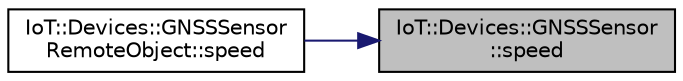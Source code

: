 digraph "IoT::Devices::GNSSSensor::speed"
{
 // LATEX_PDF_SIZE
  edge [fontname="Helvetica",fontsize="10",labelfontname="Helvetica",labelfontsize="10"];
  node [fontname="Helvetica",fontsize="10",shape=record];
  rankdir="RL";
  Node1 [label="IoT::Devices::GNSSSensor\l::speed",height=0.2,width=0.4,color="black", fillcolor="grey75", style="filled", fontcolor="black",tooltip="Returns the current course in degrees [0, 360)."];
  Node1 -> Node2 [dir="back",color="midnightblue",fontsize="10",style="solid"];
  Node2 [label="IoT::Devices::GNSSSensor\lRemoteObject::speed",height=0.2,width=0.4,color="black", fillcolor="white", style="filled",URL="$classIoT_1_1Devices_1_1GNSSSensorRemoteObject.html#a667e75cd7b1d22957d9c76fc4b9f6bd8",tooltip=" "];
}
